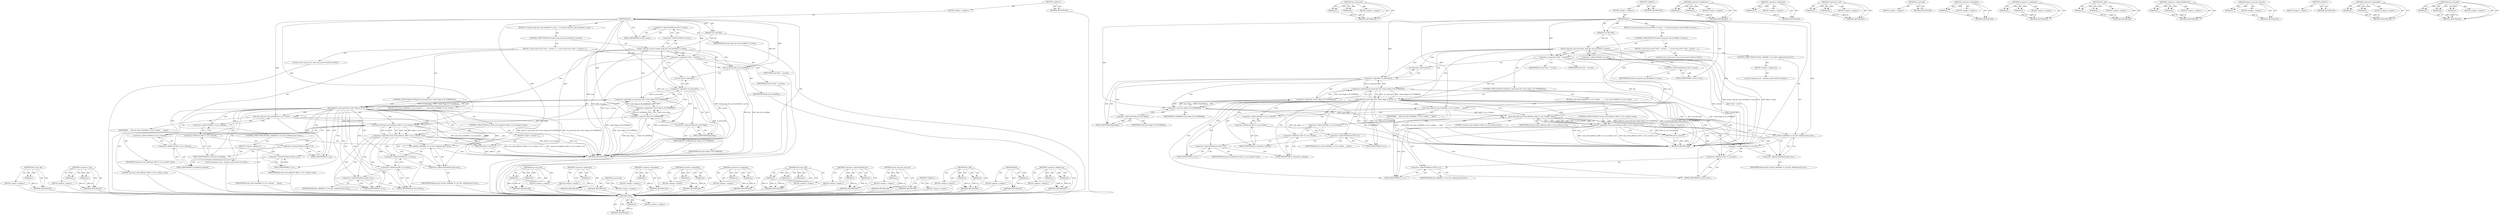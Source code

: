 digraph "task_work_add" {
vulnerable_110 [label=<(METHOD,file_sb_list_del)>];
vulnerable_111 [label=<(PARAM,p1)>];
vulnerable_112 [label=<(BLOCK,&lt;empty&gt;,&lt;empty&gt;)>];
vulnerable_113 [label=<(METHOD_RETURN,ANY)>];
vulnerable_130 [label=<(METHOD,&lt;operator&gt;.and)>];
vulnerable_131 [label=<(PARAM,p1)>];
vulnerable_132 [label=<(PARAM,p2)>];
vulnerable_133 [label=<(BLOCK,&lt;empty&gt;,&lt;empty&gt;)>];
vulnerable_134 [label=<(METHOD_RETURN,ANY)>];
vulnerable_6 [label=<(METHOD,&lt;global&gt;)<SUB>1</SUB>>];
vulnerable_7 [label=<(BLOCK,&lt;empty&gt;,&lt;empty&gt;)<SUB>1</SUB>>];
vulnerable_8 [label=<(METHOD,fput)<SUB>1</SUB>>];
vulnerable_9 [label=<(PARAM,struct file *file)<SUB>1</SUB>>];
vulnerable_10 [label=<(BLOCK,{
 	if (atomic_long_dec_and_test(&amp;file-&gt;f_count...,{
 	if (atomic_long_dec_and_test(&amp;file-&gt;f_count...)<SUB>2</SUB>>];
vulnerable_11 [label=<(CONTROL_STRUCTURE,IF,if (atomic_long_dec_and_test(&amp;file-&gt;f_count)))<SUB>3</SUB>>];
vulnerable_12 [label=<(atomic_long_dec_and_test,atomic_long_dec_and_test(&amp;file-&gt;f_count))<SUB>3</SUB>>];
vulnerable_13 [label=<(&lt;operator&gt;.addressOf,&amp;file-&gt;f_count)<SUB>3</SUB>>];
vulnerable_14 [label=<(&lt;operator&gt;.indirectFieldAccess,file-&gt;f_count)<SUB>3</SUB>>];
vulnerable_15 [label=<(IDENTIFIER,file,atomic_long_dec_and_test(&amp;file-&gt;f_count))<SUB>3</SUB>>];
vulnerable_16 [label=<(FIELD_IDENTIFIER,f_count,f_count)<SUB>3</SUB>>];
vulnerable_17 [label=<(BLOCK,{
 		struct task_struct *task = current;
 
		fi...,{
 		struct task_struct *task = current;
 
		fi...)<SUB>3</SUB>>];
vulnerable_18 [label="<(LOCAL,struct task_struct* task: task_struct*)<SUB>4</SUB>>"];
vulnerable_19 [label=<(&lt;operator&gt;.assignment,*task = current)<SUB>4</SUB>>];
vulnerable_20 [label=<(IDENTIFIER,task,*task = current)<SUB>4</SUB>>];
vulnerable_21 [label=<(IDENTIFIER,current,*task = current)<SUB>4</SUB>>];
vulnerable_22 [label=<(file_sb_list_del,file_sb_list_del(file))<SUB>6</SUB>>];
vulnerable_23 [label=<(IDENTIFIER,file,file_sb_list_del(file))<SUB>6</SUB>>];
vulnerable_24 [label=<(CONTROL_STRUCTURE,IF,if (likely(!in_interrupt() &amp;&amp; !(task-&gt;flags &amp; PF_KTHREAD))))<SUB>7</SUB>>];
vulnerable_25 [label=<(likely,likely(!in_interrupt() &amp;&amp; !(task-&gt;flags &amp; PF_KT...)<SUB>7</SUB>>];
vulnerable_26 [label=<(&lt;operator&gt;.logicalAnd,!in_interrupt() &amp;&amp; !(task-&gt;flags &amp; PF_KTHREAD))<SUB>7</SUB>>];
vulnerable_27 [label=<(&lt;operator&gt;.logicalNot,!in_interrupt())<SUB>7</SUB>>];
vulnerable_28 [label=<(in_interrupt,in_interrupt())<SUB>7</SUB>>];
vulnerable_29 [label=<(&lt;operator&gt;.logicalNot,!(task-&gt;flags &amp; PF_KTHREAD))<SUB>7</SUB>>];
vulnerable_30 [label=<(&lt;operator&gt;.and,task-&gt;flags &amp; PF_KTHREAD)<SUB>7</SUB>>];
vulnerable_31 [label=<(&lt;operator&gt;.indirectFieldAccess,task-&gt;flags)<SUB>7</SUB>>];
vulnerable_32 [label=<(IDENTIFIER,task,task-&gt;flags &amp; PF_KTHREAD)<SUB>7</SUB>>];
vulnerable_33 [label=<(FIELD_IDENTIFIER,flags,flags)<SUB>7</SUB>>];
vulnerable_34 [label=<(IDENTIFIER,PF_KTHREAD,task-&gt;flags &amp; PF_KTHREAD)<SUB>7</SUB>>];
vulnerable_35 [label=<(BLOCK,{
 			init_task_work(&amp;file-&gt;f_u.fu_rcuhead, ___...,{
 			init_task_work(&amp;file-&gt;f_u.fu_rcuhead, ___...)<SUB>7</SUB>>];
vulnerable_36 [label=<(init_task_work,init_task_work(&amp;file-&gt;f_u.fu_rcuhead, ____fput))<SUB>8</SUB>>];
vulnerable_37 [label=<(&lt;operator&gt;.addressOf,&amp;file-&gt;f_u.fu_rcuhead)<SUB>8</SUB>>];
vulnerable_38 [label=<(&lt;operator&gt;.fieldAccess,file-&gt;f_u.fu_rcuhead)<SUB>8</SUB>>];
vulnerable_39 [label=<(&lt;operator&gt;.indirectFieldAccess,file-&gt;f_u)<SUB>8</SUB>>];
vulnerable_40 [label=<(IDENTIFIER,file,init_task_work(&amp;file-&gt;f_u.fu_rcuhead, ____fput))<SUB>8</SUB>>];
vulnerable_41 [label=<(FIELD_IDENTIFIER,f_u,f_u)<SUB>8</SUB>>];
vulnerable_42 [label=<(FIELD_IDENTIFIER,fu_rcuhead,fu_rcuhead)<SUB>8</SUB>>];
vulnerable_43 [label=<(IDENTIFIER,____fput,init_task_work(&amp;file-&gt;f_u.fu_rcuhead, ____fput))<SUB>8</SUB>>];
vulnerable_44 [label=<(CONTROL_STRUCTURE,IF,if (!task_work_add(task, &amp;file-&gt;f_u.fu_rcuhead, true)))<SUB>9</SUB>>];
vulnerable_45 [label=<(&lt;operator&gt;.logicalNot,!task_work_add(task, &amp;file-&gt;f_u.fu_rcuhead, true))<SUB>9</SUB>>];
vulnerable_46 [label=<(task_work_add,task_work_add(task, &amp;file-&gt;f_u.fu_rcuhead, true))<SUB>9</SUB>>];
vulnerable_47 [label=<(IDENTIFIER,task,task_work_add(task, &amp;file-&gt;f_u.fu_rcuhead, true))<SUB>9</SUB>>];
vulnerable_48 [label=<(&lt;operator&gt;.addressOf,&amp;file-&gt;f_u.fu_rcuhead)<SUB>9</SUB>>];
vulnerable_49 [label=<(&lt;operator&gt;.fieldAccess,file-&gt;f_u.fu_rcuhead)<SUB>9</SUB>>];
vulnerable_50 [label=<(&lt;operator&gt;.indirectFieldAccess,file-&gt;f_u)<SUB>9</SUB>>];
vulnerable_51 [label=<(IDENTIFIER,file,task_work_add(task, &amp;file-&gt;f_u.fu_rcuhead, true))<SUB>9</SUB>>];
vulnerable_52 [label=<(FIELD_IDENTIFIER,f_u,f_u)<SUB>9</SUB>>];
vulnerable_53 [label=<(FIELD_IDENTIFIER,fu_rcuhead,fu_rcuhead)<SUB>9</SUB>>];
vulnerable_54 [label=<(LITERAL,true,task_work_add(task, &amp;file-&gt;f_u.fu_rcuhead, true))<SUB>9</SUB>>];
vulnerable_55 [label=<(BLOCK,&lt;empty&gt;,&lt;empty&gt;)<SUB>10</SUB>>];
vulnerable_56 [label=<(RETURN,return;,return;)<SUB>10</SUB>>];
vulnerable_57 [label=<(CONTROL_STRUCTURE,IF,if (llist_add(&amp;file-&gt;f_u.fu_llist, &amp;delayed_fput_list)))<SUB>18</SUB>>];
vulnerable_58 [label=<(llist_add,llist_add(&amp;file-&gt;f_u.fu_llist, &amp;delayed_fput_list))<SUB>18</SUB>>];
vulnerable_59 [label=<(&lt;operator&gt;.addressOf,&amp;file-&gt;f_u.fu_llist)<SUB>18</SUB>>];
vulnerable_60 [label=<(&lt;operator&gt;.fieldAccess,file-&gt;f_u.fu_llist)<SUB>18</SUB>>];
vulnerable_61 [label=<(&lt;operator&gt;.indirectFieldAccess,file-&gt;f_u)<SUB>18</SUB>>];
vulnerable_62 [label=<(IDENTIFIER,file,llist_add(&amp;file-&gt;f_u.fu_llist, &amp;delayed_fput_list))<SUB>18</SUB>>];
vulnerable_63 [label=<(FIELD_IDENTIFIER,f_u,f_u)<SUB>18</SUB>>];
vulnerable_64 [label=<(FIELD_IDENTIFIER,fu_llist,fu_llist)<SUB>18</SUB>>];
vulnerable_65 [label=<(&lt;operator&gt;.addressOf,&amp;delayed_fput_list)<SUB>18</SUB>>];
vulnerable_66 [label=<(IDENTIFIER,delayed_fput_list,llist_add(&amp;file-&gt;f_u.fu_llist, &amp;delayed_fput_list))<SUB>18</SUB>>];
vulnerable_67 [label=<(BLOCK,&lt;empty&gt;,&lt;empty&gt;)<SUB>19</SUB>>];
vulnerable_68 [label="<(LOCAL,schedule_work : schedule_work)<SUB>19</SUB>>"];
vulnerable_69 [label=<(METHOD_RETURN,void)<SUB>1</SUB>>];
vulnerable_71 [label=<(METHOD_RETURN,ANY)<SUB>1</SUB>>];
vulnerable_135 [label=<(METHOD,init_task_work)>];
vulnerable_136 [label=<(PARAM,p1)>];
vulnerable_137 [label=<(PARAM,p2)>];
vulnerable_138 [label=<(BLOCK,&lt;empty&gt;,&lt;empty&gt;)>];
vulnerable_139 [label=<(METHOD_RETURN,ANY)>];
vulnerable_96 [label=<(METHOD,&lt;operator&gt;.addressOf)>];
vulnerable_97 [label=<(PARAM,p1)>];
vulnerable_98 [label=<(BLOCK,&lt;empty&gt;,&lt;empty&gt;)>];
vulnerable_99 [label=<(METHOD_RETURN,ANY)>];
vulnerable_127 [label=<(METHOD,in_interrupt)>];
vulnerable_128 [label=<(BLOCK,&lt;empty&gt;,&lt;empty&gt;)>];
vulnerable_129 [label=<(METHOD_RETURN,ANY)>];
vulnerable_123 [label=<(METHOD,&lt;operator&gt;.logicalNot)>];
vulnerable_124 [label=<(PARAM,p1)>];
vulnerable_125 [label=<(BLOCK,&lt;empty&gt;,&lt;empty&gt;)>];
vulnerable_126 [label=<(METHOD_RETURN,ANY)>];
vulnerable_118 [label=<(METHOD,&lt;operator&gt;.logicalAnd)>];
vulnerable_119 [label=<(PARAM,p1)>];
vulnerable_120 [label=<(PARAM,p2)>];
vulnerable_121 [label=<(BLOCK,&lt;empty&gt;,&lt;empty&gt;)>];
vulnerable_122 [label=<(METHOD_RETURN,ANY)>];
vulnerable_105 [label=<(METHOD,&lt;operator&gt;.assignment)>];
vulnerable_106 [label=<(PARAM,p1)>];
vulnerable_107 [label=<(PARAM,p2)>];
vulnerable_108 [label=<(BLOCK,&lt;empty&gt;,&lt;empty&gt;)>];
vulnerable_109 [label=<(METHOD_RETURN,ANY)>];
vulnerable_145 [label=<(METHOD,task_work_add)>];
vulnerable_146 [label=<(PARAM,p1)>];
vulnerable_147 [label=<(PARAM,p2)>];
vulnerable_148 [label=<(PARAM,p3)>];
vulnerable_149 [label=<(BLOCK,&lt;empty&gt;,&lt;empty&gt;)>];
vulnerable_150 [label=<(METHOD_RETURN,ANY)>];
vulnerable_100 [label=<(METHOD,&lt;operator&gt;.indirectFieldAccess)>];
vulnerable_101 [label=<(PARAM,p1)>];
vulnerable_102 [label=<(PARAM,p2)>];
vulnerable_103 [label=<(BLOCK,&lt;empty&gt;,&lt;empty&gt;)>];
vulnerable_104 [label=<(METHOD_RETURN,ANY)>];
vulnerable_92 [label=<(METHOD,atomic_long_dec_and_test)>];
vulnerable_93 [label=<(PARAM,p1)>];
vulnerable_94 [label=<(BLOCK,&lt;empty&gt;,&lt;empty&gt;)>];
vulnerable_95 [label=<(METHOD_RETURN,ANY)>];
vulnerable_86 [label=<(METHOD,&lt;global&gt;)<SUB>1</SUB>>];
vulnerable_87 [label=<(BLOCK,&lt;empty&gt;,&lt;empty&gt;)>];
vulnerable_88 [label=<(METHOD_RETURN,ANY)>];
vulnerable_151 [label=<(METHOD,llist_add)>];
vulnerable_152 [label=<(PARAM,p1)>];
vulnerable_153 [label=<(PARAM,p2)>];
vulnerable_154 [label=<(BLOCK,&lt;empty&gt;,&lt;empty&gt;)>];
vulnerable_155 [label=<(METHOD_RETURN,ANY)>];
vulnerable_114 [label=<(METHOD,likely)>];
vulnerable_115 [label=<(PARAM,p1)>];
vulnerable_116 [label=<(BLOCK,&lt;empty&gt;,&lt;empty&gt;)>];
vulnerable_117 [label=<(METHOD_RETURN,ANY)>];
vulnerable_140 [label=<(METHOD,&lt;operator&gt;.fieldAccess)>];
vulnerable_141 [label=<(PARAM,p1)>];
vulnerable_142 [label=<(PARAM,p2)>];
vulnerable_143 [label=<(BLOCK,&lt;empty&gt;,&lt;empty&gt;)>];
vulnerable_144 [label=<(METHOD_RETURN,ANY)>];
fixed_108 [label=<(METHOD,likely)>];
fixed_109 [label=<(PARAM,p1)>];
fixed_110 [label=<(BLOCK,&lt;empty&gt;,&lt;empty&gt;)>];
fixed_111 [label=<(METHOD_RETURN,ANY)>];
fixed_129 [label=<(METHOD,init_task_work)>];
fixed_130 [label=<(PARAM,p1)>];
fixed_131 [label=<(PARAM,p2)>];
fixed_132 [label=<(BLOCK,&lt;empty&gt;,&lt;empty&gt;)>];
fixed_133 [label=<(METHOD_RETURN,ANY)>];
fixed_6 [label=<(METHOD,&lt;global&gt;)<SUB>1</SUB>>];
fixed_7 [label=<(BLOCK,&lt;empty&gt;,&lt;empty&gt;)<SUB>1</SUB>>];
fixed_8 [label=<(METHOD,fput)<SUB>1</SUB>>];
fixed_9 [label=<(PARAM,struct file *file)<SUB>1</SUB>>];
fixed_10 [label=<(BLOCK,{
 	if (atomic_long_dec_and_test(&amp;file-&gt;f_count...,{
 	if (atomic_long_dec_and_test(&amp;file-&gt;f_count...)<SUB>2</SUB>>];
fixed_11 [label=<(CONTROL_STRUCTURE,IF,if (atomic_long_dec_and_test(&amp;file-&gt;f_count)))<SUB>3</SUB>>];
fixed_12 [label=<(atomic_long_dec_and_test,atomic_long_dec_and_test(&amp;file-&gt;f_count))<SUB>3</SUB>>];
fixed_13 [label=<(&lt;operator&gt;.addressOf,&amp;file-&gt;f_count)<SUB>3</SUB>>];
fixed_14 [label=<(&lt;operator&gt;.indirectFieldAccess,file-&gt;f_count)<SUB>3</SUB>>];
fixed_15 [label=<(IDENTIFIER,file,atomic_long_dec_and_test(&amp;file-&gt;f_count))<SUB>3</SUB>>];
fixed_16 [label=<(FIELD_IDENTIFIER,f_count,f_count)<SUB>3</SUB>>];
fixed_17 [label=<(BLOCK,{
 		struct task_struct *task = current;
 
 		i...,{
 		struct task_struct *task = current;
 
 		i...)<SUB>3</SUB>>];
fixed_18 [label="<(LOCAL,struct task_struct* task: task_struct*)<SUB>4</SUB>>"];
fixed_19 [label=<(&lt;operator&gt;.assignment,*task = current)<SUB>4</SUB>>];
fixed_20 [label=<(IDENTIFIER,task,*task = current)<SUB>4</SUB>>];
fixed_21 [label=<(IDENTIFIER,current,*task = current)<SUB>4</SUB>>];
fixed_22 [label=<(CONTROL_STRUCTURE,IF,if (likely(!in_interrupt() &amp;&amp; !(task-&gt;flags &amp; PF_KTHREAD))))<SUB>6</SUB>>];
fixed_23 [label=<(likely,likely(!in_interrupt() &amp;&amp; !(task-&gt;flags &amp; PF_KT...)<SUB>6</SUB>>];
fixed_24 [label=<(&lt;operator&gt;.logicalAnd,!in_interrupt() &amp;&amp; !(task-&gt;flags &amp; PF_KTHREAD))<SUB>6</SUB>>];
fixed_25 [label=<(&lt;operator&gt;.logicalNot,!in_interrupt())<SUB>6</SUB>>];
fixed_26 [label=<(in_interrupt,in_interrupt())<SUB>6</SUB>>];
fixed_27 [label=<(&lt;operator&gt;.logicalNot,!(task-&gt;flags &amp; PF_KTHREAD))<SUB>6</SUB>>];
fixed_28 [label=<(&lt;operator&gt;.and,task-&gt;flags &amp; PF_KTHREAD)<SUB>6</SUB>>];
fixed_29 [label=<(&lt;operator&gt;.indirectFieldAccess,task-&gt;flags)<SUB>6</SUB>>];
fixed_30 [label=<(IDENTIFIER,task,task-&gt;flags &amp; PF_KTHREAD)<SUB>6</SUB>>];
fixed_31 [label=<(FIELD_IDENTIFIER,flags,flags)<SUB>6</SUB>>];
fixed_32 [label=<(IDENTIFIER,PF_KTHREAD,task-&gt;flags &amp; PF_KTHREAD)<SUB>6</SUB>>];
fixed_33 [label=<(BLOCK,{
 			init_task_work(&amp;file-&gt;f_u.fu_rcuhead, ___...,{
 			init_task_work(&amp;file-&gt;f_u.fu_rcuhead, ___...)<SUB>6</SUB>>];
fixed_34 [label=<(init_task_work,init_task_work(&amp;file-&gt;f_u.fu_rcuhead, ____fput))<SUB>7</SUB>>];
fixed_35 [label=<(&lt;operator&gt;.addressOf,&amp;file-&gt;f_u.fu_rcuhead)<SUB>7</SUB>>];
fixed_36 [label=<(&lt;operator&gt;.fieldAccess,file-&gt;f_u.fu_rcuhead)<SUB>7</SUB>>];
fixed_37 [label=<(&lt;operator&gt;.indirectFieldAccess,file-&gt;f_u)<SUB>7</SUB>>];
fixed_38 [label=<(IDENTIFIER,file,init_task_work(&amp;file-&gt;f_u.fu_rcuhead, ____fput))<SUB>7</SUB>>];
fixed_39 [label=<(FIELD_IDENTIFIER,f_u,f_u)<SUB>7</SUB>>];
fixed_40 [label=<(FIELD_IDENTIFIER,fu_rcuhead,fu_rcuhead)<SUB>7</SUB>>];
fixed_41 [label=<(IDENTIFIER,____fput,init_task_work(&amp;file-&gt;f_u.fu_rcuhead, ____fput))<SUB>7</SUB>>];
fixed_42 [label=<(CONTROL_STRUCTURE,IF,if (!task_work_add(task, &amp;file-&gt;f_u.fu_rcuhead, true)))<SUB>8</SUB>>];
fixed_43 [label=<(&lt;operator&gt;.logicalNot,!task_work_add(task, &amp;file-&gt;f_u.fu_rcuhead, true))<SUB>8</SUB>>];
fixed_44 [label=<(task_work_add,task_work_add(task, &amp;file-&gt;f_u.fu_rcuhead, true))<SUB>8</SUB>>];
fixed_45 [label=<(IDENTIFIER,task,task_work_add(task, &amp;file-&gt;f_u.fu_rcuhead, true))<SUB>8</SUB>>];
fixed_46 [label=<(&lt;operator&gt;.addressOf,&amp;file-&gt;f_u.fu_rcuhead)<SUB>8</SUB>>];
fixed_47 [label=<(&lt;operator&gt;.fieldAccess,file-&gt;f_u.fu_rcuhead)<SUB>8</SUB>>];
fixed_48 [label=<(&lt;operator&gt;.indirectFieldAccess,file-&gt;f_u)<SUB>8</SUB>>];
fixed_49 [label=<(IDENTIFIER,file,task_work_add(task, &amp;file-&gt;f_u.fu_rcuhead, true))<SUB>8</SUB>>];
fixed_50 [label=<(FIELD_IDENTIFIER,f_u,f_u)<SUB>8</SUB>>];
fixed_51 [label=<(FIELD_IDENTIFIER,fu_rcuhead,fu_rcuhead)<SUB>8</SUB>>];
fixed_52 [label=<(LITERAL,true,task_work_add(task, &amp;file-&gt;f_u.fu_rcuhead, true))<SUB>8</SUB>>];
fixed_53 [label=<(BLOCK,&lt;empty&gt;,&lt;empty&gt;)<SUB>9</SUB>>];
fixed_54 [label=<(RETURN,return;,return;)<SUB>9</SUB>>];
fixed_55 [label=<(CONTROL_STRUCTURE,IF,if (llist_add(&amp;file-&gt;f_u.fu_llist, &amp;delayed_fput_list)))<SUB>17</SUB>>];
fixed_56 [label=<(llist_add,llist_add(&amp;file-&gt;f_u.fu_llist, &amp;delayed_fput_list))<SUB>17</SUB>>];
fixed_57 [label=<(&lt;operator&gt;.addressOf,&amp;file-&gt;f_u.fu_llist)<SUB>17</SUB>>];
fixed_58 [label=<(&lt;operator&gt;.fieldAccess,file-&gt;f_u.fu_llist)<SUB>17</SUB>>];
fixed_59 [label=<(&lt;operator&gt;.indirectFieldAccess,file-&gt;f_u)<SUB>17</SUB>>];
fixed_60 [label=<(IDENTIFIER,file,llist_add(&amp;file-&gt;f_u.fu_llist, &amp;delayed_fput_list))<SUB>17</SUB>>];
fixed_61 [label=<(FIELD_IDENTIFIER,f_u,f_u)<SUB>17</SUB>>];
fixed_62 [label=<(FIELD_IDENTIFIER,fu_llist,fu_llist)<SUB>17</SUB>>];
fixed_63 [label=<(&lt;operator&gt;.addressOf,&amp;delayed_fput_list)<SUB>17</SUB>>];
fixed_64 [label=<(IDENTIFIER,delayed_fput_list,llist_add(&amp;file-&gt;f_u.fu_llist, &amp;delayed_fput_list))<SUB>17</SUB>>];
fixed_65 [label=<(BLOCK,&lt;empty&gt;,&lt;empty&gt;)<SUB>18</SUB>>];
fixed_66 [label="<(LOCAL,schedule_work : schedule_work)<SUB>18</SUB>>"];
fixed_67 [label=<(METHOD_RETURN,void)<SUB>1</SUB>>];
fixed_69 [label=<(METHOD_RETURN,ANY)<SUB>1</SUB>>];
fixed_134 [label=<(METHOD,&lt;operator&gt;.fieldAccess)>];
fixed_135 [label=<(PARAM,p1)>];
fixed_136 [label=<(PARAM,p2)>];
fixed_137 [label=<(BLOCK,&lt;empty&gt;,&lt;empty&gt;)>];
fixed_138 [label=<(METHOD_RETURN,ANY)>];
fixed_94 [label=<(METHOD,&lt;operator&gt;.addressOf)>];
fixed_95 [label=<(PARAM,p1)>];
fixed_96 [label=<(BLOCK,&lt;empty&gt;,&lt;empty&gt;)>];
fixed_97 [label=<(METHOD_RETURN,ANY)>];
fixed_124 [label=<(METHOD,&lt;operator&gt;.and)>];
fixed_125 [label=<(PARAM,p1)>];
fixed_126 [label=<(PARAM,p2)>];
fixed_127 [label=<(BLOCK,&lt;empty&gt;,&lt;empty&gt;)>];
fixed_128 [label=<(METHOD_RETURN,ANY)>];
fixed_121 [label=<(METHOD,in_interrupt)>];
fixed_122 [label=<(BLOCK,&lt;empty&gt;,&lt;empty&gt;)>];
fixed_123 [label=<(METHOD_RETURN,ANY)>];
fixed_117 [label=<(METHOD,&lt;operator&gt;.logicalNot)>];
fixed_118 [label=<(PARAM,p1)>];
fixed_119 [label=<(BLOCK,&lt;empty&gt;,&lt;empty&gt;)>];
fixed_120 [label=<(METHOD_RETURN,ANY)>];
fixed_103 [label=<(METHOD,&lt;operator&gt;.assignment)>];
fixed_104 [label=<(PARAM,p1)>];
fixed_105 [label=<(PARAM,p2)>];
fixed_106 [label=<(BLOCK,&lt;empty&gt;,&lt;empty&gt;)>];
fixed_107 [label=<(METHOD_RETURN,ANY)>];
fixed_145 [label=<(METHOD,llist_add)>];
fixed_146 [label=<(PARAM,p1)>];
fixed_147 [label=<(PARAM,p2)>];
fixed_148 [label=<(BLOCK,&lt;empty&gt;,&lt;empty&gt;)>];
fixed_149 [label=<(METHOD_RETURN,ANY)>];
fixed_98 [label=<(METHOD,&lt;operator&gt;.indirectFieldAccess)>];
fixed_99 [label=<(PARAM,p1)>];
fixed_100 [label=<(PARAM,p2)>];
fixed_101 [label=<(BLOCK,&lt;empty&gt;,&lt;empty&gt;)>];
fixed_102 [label=<(METHOD_RETURN,ANY)>];
fixed_90 [label=<(METHOD,atomic_long_dec_and_test)>];
fixed_91 [label=<(PARAM,p1)>];
fixed_92 [label=<(BLOCK,&lt;empty&gt;,&lt;empty&gt;)>];
fixed_93 [label=<(METHOD_RETURN,ANY)>];
fixed_84 [label=<(METHOD,&lt;global&gt;)<SUB>1</SUB>>];
fixed_85 [label=<(BLOCK,&lt;empty&gt;,&lt;empty&gt;)>];
fixed_86 [label=<(METHOD_RETURN,ANY)>];
fixed_112 [label=<(METHOD,&lt;operator&gt;.logicalAnd)>];
fixed_113 [label=<(PARAM,p1)>];
fixed_114 [label=<(PARAM,p2)>];
fixed_115 [label=<(BLOCK,&lt;empty&gt;,&lt;empty&gt;)>];
fixed_116 [label=<(METHOD_RETURN,ANY)>];
fixed_139 [label=<(METHOD,task_work_add)>];
fixed_140 [label=<(PARAM,p1)>];
fixed_141 [label=<(PARAM,p2)>];
fixed_142 [label=<(PARAM,p3)>];
fixed_143 [label=<(BLOCK,&lt;empty&gt;,&lt;empty&gt;)>];
fixed_144 [label=<(METHOD_RETURN,ANY)>];
vulnerable_110 -> vulnerable_111  [key=0, label="AST: "];
vulnerable_110 -> vulnerable_111  [key=1, label="DDG: "];
vulnerable_110 -> vulnerable_112  [key=0, label="AST: "];
vulnerable_110 -> vulnerable_113  [key=0, label="AST: "];
vulnerable_110 -> vulnerable_113  [key=1, label="CFG: "];
vulnerable_111 -> vulnerable_113  [key=0, label="DDG: p1"];
vulnerable_112 -> fixed_108  [key=0];
vulnerable_113 -> fixed_108  [key=0];
vulnerable_130 -> vulnerable_131  [key=0, label="AST: "];
vulnerable_130 -> vulnerable_131  [key=1, label="DDG: "];
vulnerable_130 -> vulnerable_133  [key=0, label="AST: "];
vulnerable_130 -> vulnerable_132  [key=0, label="AST: "];
vulnerable_130 -> vulnerable_132  [key=1, label="DDG: "];
vulnerable_130 -> vulnerable_134  [key=0, label="AST: "];
vulnerable_130 -> vulnerable_134  [key=1, label="CFG: "];
vulnerable_131 -> vulnerable_134  [key=0, label="DDG: p1"];
vulnerable_132 -> vulnerable_134  [key=0, label="DDG: p2"];
vulnerable_133 -> fixed_108  [key=0];
vulnerable_134 -> fixed_108  [key=0];
vulnerable_6 -> vulnerable_7  [key=0, label="AST: "];
vulnerable_6 -> vulnerable_71  [key=0, label="AST: "];
vulnerable_6 -> vulnerable_71  [key=1, label="CFG: "];
vulnerable_7 -> vulnerable_8  [key=0, label="AST: "];
vulnerable_8 -> vulnerable_9  [key=0, label="AST: "];
vulnerable_8 -> vulnerable_9  [key=1, label="DDG: "];
vulnerable_8 -> vulnerable_10  [key=0, label="AST: "];
vulnerable_8 -> vulnerable_69  [key=0, label="AST: "];
vulnerable_8 -> vulnerable_16  [key=0, label="CFG: "];
vulnerable_8 -> vulnerable_19  [key=0, label="DDG: "];
vulnerable_8 -> vulnerable_22  [key=0, label="DDG: "];
vulnerable_8 -> vulnerable_58  [key=0, label="DDG: "];
vulnerable_8 -> vulnerable_36  [key=0, label="DDG: "];
vulnerable_8 -> vulnerable_27  [key=0, label="DDG: "];
vulnerable_8 -> vulnerable_56  [key=0, label="DDG: "];
vulnerable_8 -> vulnerable_30  [key=0, label="DDG: "];
vulnerable_8 -> vulnerable_46  [key=0, label="DDG: "];
vulnerable_9 -> vulnerable_12  [key=0, label="DDG: file"];
vulnerable_9 -> vulnerable_22  [key=0, label="DDG: file"];
vulnerable_10 -> vulnerable_11  [key=0, label="AST: "];
vulnerable_11 -> vulnerable_12  [key=0, label="AST: "];
vulnerable_11 -> vulnerable_17  [key=0, label="AST: "];
vulnerable_12 -> vulnerable_13  [key=0, label="AST: "];
vulnerable_12 -> vulnerable_69  [key=0, label="CFG: "];
vulnerable_12 -> vulnerable_69  [key=1, label="DDG: &amp;file-&gt;f_count"];
vulnerable_12 -> vulnerable_69  [key=2, label="DDG: atomic_long_dec_and_test(&amp;file-&gt;f_count)"];
vulnerable_12 -> vulnerable_19  [key=0, label="CFG: "];
vulnerable_12 -> vulnerable_19  [key=1, label="CDG: "];
vulnerable_12 -> vulnerable_26  [key=0, label="CDG: "];
vulnerable_12 -> vulnerable_28  [key=0, label="CDG: "];
vulnerable_12 -> vulnerable_25  [key=0, label="CDG: "];
vulnerable_12 -> vulnerable_22  [key=0, label="CDG: "];
vulnerable_12 -> vulnerable_27  [key=0, label="CDG: "];
vulnerable_13 -> vulnerable_14  [key=0, label="AST: "];
vulnerable_13 -> vulnerable_12  [key=0, label="CFG: "];
vulnerable_14 -> vulnerable_15  [key=0, label="AST: "];
vulnerable_14 -> vulnerable_16  [key=0, label="AST: "];
vulnerable_14 -> vulnerable_13  [key=0, label="CFG: "];
vulnerable_15 -> fixed_108  [key=0];
vulnerable_16 -> vulnerable_14  [key=0, label="CFG: "];
vulnerable_17 -> vulnerable_18  [key=0, label="AST: "];
vulnerable_17 -> vulnerable_19  [key=0, label="AST: "];
vulnerable_17 -> vulnerable_22  [key=0, label="AST: "];
vulnerable_17 -> vulnerable_24  [key=0, label="AST: "];
vulnerable_17 -> vulnerable_57  [key=0, label="AST: "];
vulnerable_18 -> fixed_108  [key=0];
vulnerable_19 -> vulnerable_20  [key=0, label="AST: "];
vulnerable_19 -> vulnerable_21  [key=0, label="AST: "];
vulnerable_19 -> vulnerable_22  [key=0, label="CFG: "];
vulnerable_19 -> vulnerable_69  [key=0, label="DDG: *task = current"];
vulnerable_19 -> vulnerable_69  [key=1, label="DDG: current"];
vulnerable_19 -> vulnerable_30  [key=0, label="DDG: task"];
vulnerable_19 -> vulnerable_46  [key=0, label="DDG: task"];
vulnerable_20 -> fixed_108  [key=0];
vulnerable_21 -> fixed_108  [key=0];
vulnerable_22 -> vulnerable_23  [key=0, label="AST: "];
vulnerable_22 -> vulnerable_28  [key=0, label="CFG: "];
vulnerable_22 -> vulnerable_69  [key=0, label="DDG: file"];
vulnerable_22 -> vulnerable_69  [key=1, label="DDG: file_sb_list_del(file)"];
vulnerable_23 -> fixed_108  [key=0];
vulnerable_24 -> vulnerable_25  [key=0, label="AST: "];
vulnerable_24 -> vulnerable_35  [key=0, label="AST: "];
vulnerable_25 -> vulnerable_26  [key=0, label="AST: "];
vulnerable_25 -> vulnerable_41  [key=0, label="CFG: "];
vulnerable_25 -> vulnerable_41  [key=1, label="CDG: "];
vulnerable_25 -> vulnerable_63  [key=0, label="CFG: "];
vulnerable_25 -> vulnerable_63  [key=1, label="CDG: "];
vulnerable_25 -> vulnerable_69  [key=0, label="DDG: !in_interrupt() &amp;&amp; !(task-&gt;flags &amp; PF_KTHREAD)"];
vulnerable_25 -> vulnerable_69  [key=1, label="DDG: likely(!in_interrupt() &amp;&amp; !(task-&gt;flags &amp; PF_KTHREAD))"];
vulnerable_25 -> vulnerable_48  [key=0, label="CDG: "];
vulnerable_25 -> vulnerable_58  [key=0, label="CDG: "];
vulnerable_25 -> vulnerable_49  [key=0, label="CDG: "];
vulnerable_25 -> vulnerable_60  [key=0, label="CDG: "];
vulnerable_25 -> vulnerable_61  [key=0, label="CDG: "];
vulnerable_25 -> vulnerable_64  [key=0, label="CDG: "];
vulnerable_25 -> vulnerable_42  [key=0, label="CDG: "];
vulnerable_25 -> vulnerable_36  [key=0, label="CDG: "];
vulnerable_25 -> vulnerable_52  [key=0, label="CDG: "];
vulnerable_25 -> vulnerable_37  [key=0, label="CDG: "];
vulnerable_25 -> vulnerable_46  [key=0, label="CDG: "];
vulnerable_25 -> vulnerable_53  [key=0, label="CDG: "];
vulnerable_25 -> vulnerable_38  [key=0, label="CDG: "];
vulnerable_25 -> vulnerable_45  [key=0, label="CDG: "];
vulnerable_25 -> vulnerable_65  [key=0, label="CDG: "];
vulnerable_25 -> vulnerable_50  [key=0, label="CDG: "];
vulnerable_25 -> vulnerable_59  [key=0, label="CDG: "];
vulnerable_25 -> vulnerable_39  [key=0, label="CDG: "];
vulnerable_26 -> vulnerable_27  [key=0, label="AST: "];
vulnerable_26 -> vulnerable_29  [key=0, label="AST: "];
vulnerable_26 -> vulnerable_25  [key=0, label="CFG: "];
vulnerable_26 -> vulnerable_25  [key=1, label="DDG: !in_interrupt()"];
vulnerable_26 -> vulnerable_25  [key=2, label="DDG: !(task-&gt;flags &amp; PF_KTHREAD)"];
vulnerable_26 -> vulnerable_69  [key=0, label="DDG: !in_interrupt()"];
vulnerable_26 -> vulnerable_69  [key=1, label="DDG: !(task-&gt;flags &amp; PF_KTHREAD)"];
vulnerable_27 -> vulnerable_28  [key=0, label="AST: "];
vulnerable_27 -> vulnerable_26  [key=0, label="CFG: "];
vulnerable_27 -> vulnerable_26  [key=1, label="DDG: in_interrupt()"];
vulnerable_27 -> vulnerable_33  [key=0, label="CFG: "];
vulnerable_27 -> vulnerable_33  [key=1, label="CDG: "];
vulnerable_27 -> vulnerable_69  [key=0, label="DDG: in_interrupt()"];
vulnerable_27 -> vulnerable_30  [key=0, label="CDG: "];
vulnerable_27 -> vulnerable_29  [key=0, label="CDG: "];
vulnerable_27 -> vulnerable_31  [key=0, label="CDG: "];
vulnerable_28 -> vulnerable_27  [key=0, label="CFG: "];
vulnerable_29 -> vulnerable_30  [key=0, label="AST: "];
vulnerable_29 -> vulnerable_26  [key=0, label="CFG: "];
vulnerable_29 -> vulnerable_26  [key=1, label="DDG: task-&gt;flags &amp; PF_KTHREAD"];
vulnerable_29 -> vulnerable_69  [key=0, label="DDG: task-&gt;flags &amp; PF_KTHREAD"];
vulnerable_30 -> vulnerable_31  [key=0, label="AST: "];
vulnerable_30 -> vulnerable_34  [key=0, label="AST: "];
vulnerable_30 -> vulnerable_29  [key=0, label="CFG: "];
vulnerable_30 -> vulnerable_29  [key=1, label="DDG: task-&gt;flags"];
vulnerable_30 -> vulnerable_29  [key=2, label="DDG: PF_KTHREAD"];
vulnerable_30 -> vulnerable_69  [key=0, label="DDG: task-&gt;flags"];
vulnerable_30 -> vulnerable_69  [key=1, label="DDG: PF_KTHREAD"];
vulnerable_30 -> vulnerable_46  [key=0, label="DDG: task-&gt;flags"];
vulnerable_31 -> vulnerable_32  [key=0, label="AST: "];
vulnerable_31 -> vulnerable_33  [key=0, label="AST: "];
vulnerable_31 -> vulnerable_30  [key=0, label="CFG: "];
vulnerable_32 -> fixed_108  [key=0];
vulnerable_33 -> vulnerable_31  [key=0, label="CFG: "];
vulnerable_34 -> fixed_108  [key=0];
vulnerable_35 -> vulnerable_36  [key=0, label="AST: "];
vulnerable_35 -> vulnerable_44  [key=0, label="AST: "];
vulnerable_36 -> vulnerable_37  [key=0, label="AST: "];
vulnerable_36 -> vulnerable_43  [key=0, label="AST: "];
vulnerable_36 -> vulnerable_52  [key=0, label="CFG: "];
vulnerable_36 -> vulnerable_69  [key=0, label="DDG: init_task_work(&amp;file-&gt;f_u.fu_rcuhead, ____fput)"];
vulnerable_36 -> vulnerable_69  [key=1, label="DDG: ____fput"];
vulnerable_36 -> vulnerable_46  [key=0, label="DDG: &amp;file-&gt;f_u.fu_rcuhead"];
vulnerable_37 -> vulnerable_38  [key=0, label="AST: "];
vulnerable_37 -> vulnerable_36  [key=0, label="CFG: "];
vulnerable_38 -> vulnerable_39  [key=0, label="AST: "];
vulnerable_38 -> vulnerable_42  [key=0, label="AST: "];
vulnerable_38 -> vulnerable_37  [key=0, label="CFG: "];
vulnerable_39 -> vulnerable_40  [key=0, label="AST: "];
vulnerable_39 -> vulnerable_41  [key=0, label="AST: "];
vulnerable_39 -> vulnerable_42  [key=0, label="CFG: "];
vulnerable_40 -> fixed_108  [key=0];
vulnerable_41 -> vulnerable_39  [key=0, label="CFG: "];
vulnerable_42 -> vulnerable_38  [key=0, label="CFG: "];
vulnerable_43 -> fixed_108  [key=0];
vulnerable_44 -> vulnerable_45  [key=0, label="AST: "];
vulnerable_44 -> vulnerable_55  [key=0, label="AST: "];
vulnerable_45 -> vulnerable_46  [key=0, label="AST: "];
vulnerable_45 -> vulnerable_56  [key=0, label="CFG: "];
vulnerable_45 -> vulnerable_56  [key=1, label="CDG: "];
vulnerable_45 -> vulnerable_63  [key=0, label="CFG: "];
vulnerable_45 -> vulnerable_63  [key=1, label="CDG: "];
vulnerable_45 -> vulnerable_69  [key=0, label="DDG: task_work_add(task, &amp;file-&gt;f_u.fu_rcuhead, true)"];
vulnerable_45 -> vulnerable_69  [key=1, label="DDG: !task_work_add(task, &amp;file-&gt;f_u.fu_rcuhead, true)"];
vulnerable_45 -> vulnerable_58  [key=0, label="CDG: "];
vulnerable_45 -> vulnerable_60  [key=0, label="CDG: "];
vulnerable_45 -> vulnerable_61  [key=0, label="CDG: "];
vulnerable_45 -> vulnerable_64  [key=0, label="CDG: "];
vulnerable_45 -> vulnerable_65  [key=0, label="CDG: "];
vulnerable_45 -> vulnerable_59  [key=0, label="CDG: "];
vulnerable_46 -> vulnerable_47  [key=0, label="AST: "];
vulnerable_46 -> vulnerable_48  [key=0, label="AST: "];
vulnerable_46 -> vulnerable_54  [key=0, label="AST: "];
vulnerable_46 -> vulnerable_45  [key=0, label="CFG: "];
vulnerable_46 -> vulnerable_45  [key=1, label="DDG: task"];
vulnerable_46 -> vulnerable_45  [key=2, label="DDG: &amp;file-&gt;f_u.fu_rcuhead"];
vulnerable_46 -> vulnerable_45  [key=3, label="DDG: true"];
vulnerable_46 -> vulnerable_69  [key=0, label="DDG: task"];
vulnerable_46 -> vulnerable_69  [key=1, label="DDG: &amp;file-&gt;f_u.fu_rcuhead"];
vulnerable_47 -> fixed_108  [key=0];
vulnerable_48 -> vulnerable_49  [key=0, label="AST: "];
vulnerable_48 -> vulnerable_46  [key=0, label="CFG: "];
vulnerable_49 -> vulnerable_50  [key=0, label="AST: "];
vulnerable_49 -> vulnerable_53  [key=0, label="AST: "];
vulnerable_49 -> vulnerable_48  [key=0, label="CFG: "];
vulnerable_50 -> vulnerable_51  [key=0, label="AST: "];
vulnerable_50 -> vulnerable_52  [key=0, label="AST: "];
vulnerable_50 -> vulnerable_53  [key=0, label="CFG: "];
vulnerable_51 -> fixed_108  [key=0];
vulnerable_52 -> vulnerable_50  [key=0, label="CFG: "];
vulnerable_53 -> vulnerable_49  [key=0, label="CFG: "];
vulnerable_54 -> fixed_108  [key=0];
vulnerable_55 -> vulnerable_56  [key=0, label="AST: "];
vulnerable_56 -> vulnerable_69  [key=0, label="CFG: "];
vulnerable_56 -> vulnerable_69  [key=1, label="DDG: &lt;RET&gt;"];
vulnerable_57 -> vulnerable_58  [key=0, label="AST: "];
vulnerable_57 -> vulnerable_67  [key=0, label="AST: "];
vulnerable_58 -> vulnerable_59  [key=0, label="AST: "];
vulnerable_58 -> vulnerable_65  [key=0, label="AST: "];
vulnerable_58 -> vulnerable_69  [key=0, label="CFG: "];
vulnerable_59 -> vulnerable_60  [key=0, label="AST: "];
vulnerable_59 -> vulnerable_65  [key=0, label="CFG: "];
vulnerable_60 -> vulnerable_61  [key=0, label="AST: "];
vulnerable_60 -> vulnerable_64  [key=0, label="AST: "];
vulnerable_60 -> vulnerable_59  [key=0, label="CFG: "];
vulnerable_61 -> vulnerable_62  [key=0, label="AST: "];
vulnerable_61 -> vulnerable_63  [key=0, label="AST: "];
vulnerable_61 -> vulnerable_64  [key=0, label="CFG: "];
vulnerable_62 -> fixed_108  [key=0];
vulnerable_63 -> vulnerable_61  [key=0, label="CFG: "];
vulnerable_64 -> vulnerable_60  [key=0, label="CFG: "];
vulnerable_65 -> vulnerable_66  [key=0, label="AST: "];
vulnerable_65 -> vulnerable_58  [key=0, label="CFG: "];
vulnerable_66 -> fixed_108  [key=0];
vulnerable_67 -> vulnerable_68  [key=0, label="AST: "];
vulnerable_68 -> fixed_108  [key=0];
vulnerable_69 -> fixed_108  [key=0];
vulnerable_71 -> fixed_108  [key=0];
vulnerable_135 -> vulnerable_136  [key=0, label="AST: "];
vulnerable_135 -> vulnerable_136  [key=1, label="DDG: "];
vulnerable_135 -> vulnerable_138  [key=0, label="AST: "];
vulnerable_135 -> vulnerable_137  [key=0, label="AST: "];
vulnerable_135 -> vulnerable_137  [key=1, label="DDG: "];
vulnerable_135 -> vulnerable_139  [key=0, label="AST: "];
vulnerable_135 -> vulnerable_139  [key=1, label="CFG: "];
vulnerable_136 -> vulnerable_139  [key=0, label="DDG: p1"];
vulnerable_137 -> vulnerable_139  [key=0, label="DDG: p2"];
vulnerable_138 -> fixed_108  [key=0];
vulnerable_139 -> fixed_108  [key=0];
vulnerable_96 -> vulnerable_97  [key=0, label="AST: "];
vulnerable_96 -> vulnerable_97  [key=1, label="DDG: "];
vulnerable_96 -> vulnerable_98  [key=0, label="AST: "];
vulnerable_96 -> vulnerable_99  [key=0, label="AST: "];
vulnerable_96 -> vulnerable_99  [key=1, label="CFG: "];
vulnerable_97 -> vulnerable_99  [key=0, label="DDG: p1"];
vulnerable_98 -> fixed_108  [key=0];
vulnerable_99 -> fixed_108  [key=0];
vulnerable_127 -> vulnerable_128  [key=0, label="AST: "];
vulnerable_127 -> vulnerable_129  [key=0, label="AST: "];
vulnerable_127 -> vulnerable_129  [key=1, label="CFG: "];
vulnerable_128 -> fixed_108  [key=0];
vulnerable_129 -> fixed_108  [key=0];
vulnerable_123 -> vulnerable_124  [key=0, label="AST: "];
vulnerable_123 -> vulnerable_124  [key=1, label="DDG: "];
vulnerable_123 -> vulnerable_125  [key=0, label="AST: "];
vulnerable_123 -> vulnerable_126  [key=0, label="AST: "];
vulnerable_123 -> vulnerable_126  [key=1, label="CFG: "];
vulnerable_124 -> vulnerable_126  [key=0, label="DDG: p1"];
vulnerable_125 -> fixed_108  [key=0];
vulnerable_126 -> fixed_108  [key=0];
vulnerable_118 -> vulnerable_119  [key=0, label="AST: "];
vulnerable_118 -> vulnerable_119  [key=1, label="DDG: "];
vulnerable_118 -> vulnerable_121  [key=0, label="AST: "];
vulnerable_118 -> vulnerable_120  [key=0, label="AST: "];
vulnerable_118 -> vulnerable_120  [key=1, label="DDG: "];
vulnerable_118 -> vulnerable_122  [key=0, label="AST: "];
vulnerable_118 -> vulnerable_122  [key=1, label="CFG: "];
vulnerable_119 -> vulnerable_122  [key=0, label="DDG: p1"];
vulnerable_120 -> vulnerable_122  [key=0, label="DDG: p2"];
vulnerable_121 -> fixed_108  [key=0];
vulnerable_122 -> fixed_108  [key=0];
vulnerable_105 -> vulnerable_106  [key=0, label="AST: "];
vulnerable_105 -> vulnerable_106  [key=1, label="DDG: "];
vulnerable_105 -> vulnerable_108  [key=0, label="AST: "];
vulnerable_105 -> vulnerable_107  [key=0, label="AST: "];
vulnerable_105 -> vulnerable_107  [key=1, label="DDG: "];
vulnerable_105 -> vulnerable_109  [key=0, label="AST: "];
vulnerable_105 -> vulnerable_109  [key=1, label="CFG: "];
vulnerable_106 -> vulnerable_109  [key=0, label="DDG: p1"];
vulnerable_107 -> vulnerable_109  [key=0, label="DDG: p2"];
vulnerable_108 -> fixed_108  [key=0];
vulnerable_109 -> fixed_108  [key=0];
vulnerable_145 -> vulnerable_146  [key=0, label="AST: "];
vulnerable_145 -> vulnerable_146  [key=1, label="DDG: "];
vulnerable_145 -> vulnerable_149  [key=0, label="AST: "];
vulnerable_145 -> vulnerable_147  [key=0, label="AST: "];
vulnerable_145 -> vulnerable_147  [key=1, label="DDG: "];
vulnerable_145 -> vulnerable_150  [key=0, label="AST: "];
vulnerable_145 -> vulnerable_150  [key=1, label="CFG: "];
vulnerable_145 -> vulnerable_148  [key=0, label="AST: "];
vulnerable_145 -> vulnerable_148  [key=1, label="DDG: "];
vulnerable_146 -> vulnerable_150  [key=0, label="DDG: p1"];
vulnerable_147 -> vulnerable_150  [key=0, label="DDG: p2"];
vulnerable_148 -> vulnerable_150  [key=0, label="DDG: p3"];
vulnerable_149 -> fixed_108  [key=0];
vulnerable_150 -> fixed_108  [key=0];
vulnerable_100 -> vulnerable_101  [key=0, label="AST: "];
vulnerable_100 -> vulnerable_101  [key=1, label="DDG: "];
vulnerable_100 -> vulnerable_103  [key=0, label="AST: "];
vulnerable_100 -> vulnerable_102  [key=0, label="AST: "];
vulnerable_100 -> vulnerable_102  [key=1, label="DDG: "];
vulnerable_100 -> vulnerable_104  [key=0, label="AST: "];
vulnerable_100 -> vulnerable_104  [key=1, label="CFG: "];
vulnerable_101 -> vulnerable_104  [key=0, label="DDG: p1"];
vulnerable_102 -> vulnerable_104  [key=0, label="DDG: p2"];
vulnerable_103 -> fixed_108  [key=0];
vulnerable_104 -> fixed_108  [key=0];
vulnerable_92 -> vulnerable_93  [key=0, label="AST: "];
vulnerable_92 -> vulnerable_93  [key=1, label="DDG: "];
vulnerable_92 -> vulnerable_94  [key=0, label="AST: "];
vulnerable_92 -> vulnerable_95  [key=0, label="AST: "];
vulnerable_92 -> vulnerable_95  [key=1, label="CFG: "];
vulnerable_93 -> vulnerable_95  [key=0, label="DDG: p1"];
vulnerable_94 -> fixed_108  [key=0];
vulnerable_95 -> fixed_108  [key=0];
vulnerable_86 -> vulnerable_87  [key=0, label="AST: "];
vulnerable_86 -> vulnerable_88  [key=0, label="AST: "];
vulnerable_86 -> vulnerable_88  [key=1, label="CFG: "];
vulnerable_87 -> fixed_108  [key=0];
vulnerable_88 -> fixed_108  [key=0];
vulnerable_151 -> vulnerable_152  [key=0, label="AST: "];
vulnerable_151 -> vulnerable_152  [key=1, label="DDG: "];
vulnerable_151 -> vulnerable_154  [key=0, label="AST: "];
vulnerable_151 -> vulnerable_153  [key=0, label="AST: "];
vulnerable_151 -> vulnerable_153  [key=1, label="DDG: "];
vulnerable_151 -> vulnerable_155  [key=0, label="AST: "];
vulnerable_151 -> vulnerable_155  [key=1, label="CFG: "];
vulnerable_152 -> vulnerable_155  [key=0, label="DDG: p1"];
vulnerable_153 -> vulnerable_155  [key=0, label="DDG: p2"];
vulnerable_154 -> fixed_108  [key=0];
vulnerable_155 -> fixed_108  [key=0];
vulnerable_114 -> vulnerable_115  [key=0, label="AST: "];
vulnerable_114 -> vulnerable_115  [key=1, label="DDG: "];
vulnerable_114 -> vulnerable_116  [key=0, label="AST: "];
vulnerable_114 -> vulnerable_117  [key=0, label="AST: "];
vulnerable_114 -> vulnerable_117  [key=1, label="CFG: "];
vulnerable_115 -> vulnerable_117  [key=0, label="DDG: p1"];
vulnerable_116 -> fixed_108  [key=0];
vulnerable_117 -> fixed_108  [key=0];
vulnerable_140 -> vulnerable_141  [key=0, label="AST: "];
vulnerable_140 -> vulnerable_141  [key=1, label="DDG: "];
vulnerable_140 -> vulnerable_143  [key=0, label="AST: "];
vulnerable_140 -> vulnerable_142  [key=0, label="AST: "];
vulnerable_140 -> vulnerable_142  [key=1, label="DDG: "];
vulnerable_140 -> vulnerable_144  [key=0, label="AST: "];
vulnerable_140 -> vulnerable_144  [key=1, label="CFG: "];
vulnerable_141 -> vulnerable_144  [key=0, label="DDG: p1"];
vulnerable_142 -> vulnerable_144  [key=0, label="DDG: p2"];
vulnerable_143 -> fixed_108  [key=0];
vulnerable_144 -> fixed_108  [key=0];
fixed_108 -> fixed_109  [key=0, label="AST: "];
fixed_108 -> fixed_109  [key=1, label="DDG: "];
fixed_108 -> fixed_110  [key=0, label="AST: "];
fixed_108 -> fixed_111  [key=0, label="AST: "];
fixed_108 -> fixed_111  [key=1, label="CFG: "];
fixed_109 -> fixed_111  [key=0, label="DDG: p1"];
fixed_129 -> fixed_130  [key=0, label="AST: "];
fixed_129 -> fixed_130  [key=1, label="DDG: "];
fixed_129 -> fixed_132  [key=0, label="AST: "];
fixed_129 -> fixed_131  [key=0, label="AST: "];
fixed_129 -> fixed_131  [key=1, label="DDG: "];
fixed_129 -> fixed_133  [key=0, label="AST: "];
fixed_129 -> fixed_133  [key=1, label="CFG: "];
fixed_130 -> fixed_133  [key=0, label="DDG: p1"];
fixed_131 -> fixed_133  [key=0, label="DDG: p2"];
fixed_6 -> fixed_7  [key=0, label="AST: "];
fixed_6 -> fixed_69  [key=0, label="AST: "];
fixed_6 -> fixed_69  [key=1, label="CFG: "];
fixed_7 -> fixed_8  [key=0, label="AST: "];
fixed_8 -> fixed_9  [key=0, label="AST: "];
fixed_8 -> fixed_9  [key=1, label="DDG: "];
fixed_8 -> fixed_10  [key=0, label="AST: "];
fixed_8 -> fixed_67  [key=0, label="AST: "];
fixed_8 -> fixed_16  [key=0, label="CFG: "];
fixed_8 -> fixed_19  [key=0, label="DDG: "];
fixed_8 -> fixed_56  [key=0, label="DDG: "];
fixed_8 -> fixed_34  [key=0, label="DDG: "];
fixed_8 -> fixed_25  [key=0, label="DDG: "];
fixed_8 -> fixed_54  [key=0, label="DDG: "];
fixed_8 -> fixed_28  [key=0, label="DDG: "];
fixed_8 -> fixed_44  [key=0, label="DDG: "];
fixed_9 -> fixed_67  [key=0, label="DDG: file"];
fixed_9 -> fixed_12  [key=0, label="DDG: file"];
fixed_10 -> fixed_11  [key=0, label="AST: "];
fixed_11 -> fixed_12  [key=0, label="AST: "];
fixed_11 -> fixed_17  [key=0, label="AST: "];
fixed_12 -> fixed_13  [key=0, label="AST: "];
fixed_12 -> fixed_67  [key=0, label="CFG: "];
fixed_12 -> fixed_67  [key=1, label="DDG: &amp;file-&gt;f_count"];
fixed_12 -> fixed_67  [key=2, label="DDG: atomic_long_dec_and_test(&amp;file-&gt;f_count)"];
fixed_12 -> fixed_19  [key=0, label="CFG: "];
fixed_12 -> fixed_19  [key=1, label="CDG: "];
fixed_12 -> fixed_24  [key=0, label="CDG: "];
fixed_12 -> fixed_26  [key=0, label="CDG: "];
fixed_12 -> fixed_23  [key=0, label="CDG: "];
fixed_12 -> fixed_25  [key=0, label="CDG: "];
fixed_13 -> fixed_14  [key=0, label="AST: "];
fixed_13 -> fixed_12  [key=0, label="CFG: "];
fixed_14 -> fixed_15  [key=0, label="AST: "];
fixed_14 -> fixed_16  [key=0, label="AST: "];
fixed_14 -> fixed_13  [key=0, label="CFG: "];
fixed_16 -> fixed_14  [key=0, label="CFG: "];
fixed_17 -> fixed_18  [key=0, label="AST: "];
fixed_17 -> fixed_19  [key=0, label="AST: "];
fixed_17 -> fixed_22  [key=0, label="AST: "];
fixed_17 -> fixed_55  [key=0, label="AST: "];
fixed_19 -> fixed_20  [key=0, label="AST: "];
fixed_19 -> fixed_21  [key=0, label="AST: "];
fixed_19 -> fixed_26  [key=0, label="CFG: "];
fixed_19 -> fixed_67  [key=0, label="DDG: *task = current"];
fixed_19 -> fixed_67  [key=1, label="DDG: current"];
fixed_19 -> fixed_28  [key=0, label="DDG: task"];
fixed_19 -> fixed_44  [key=0, label="DDG: task"];
fixed_22 -> fixed_23  [key=0, label="AST: "];
fixed_22 -> fixed_33  [key=0, label="AST: "];
fixed_23 -> fixed_24  [key=0, label="AST: "];
fixed_23 -> fixed_39  [key=0, label="CFG: "];
fixed_23 -> fixed_39  [key=1, label="CDG: "];
fixed_23 -> fixed_61  [key=0, label="CFG: "];
fixed_23 -> fixed_61  [key=1, label="CDG: "];
fixed_23 -> fixed_67  [key=0, label="DDG: !in_interrupt() &amp;&amp; !(task-&gt;flags &amp; PF_KTHREAD)"];
fixed_23 -> fixed_67  [key=1, label="DDG: likely(!in_interrupt() &amp;&amp; !(task-&gt;flags &amp; PF_KTHREAD))"];
fixed_23 -> fixed_47  [key=0, label="CDG: "];
fixed_23 -> fixed_34  [key=0, label="CDG: "];
fixed_23 -> fixed_48  [key=0, label="CDG: "];
fixed_23 -> fixed_58  [key=0, label="CDG: "];
fixed_23 -> fixed_51  [key=0, label="CDG: "];
fixed_23 -> fixed_57  [key=0, label="CDG: "];
fixed_23 -> fixed_36  [key=0, label="CDG: "];
fixed_23 -> fixed_37  [key=0, label="CDG: "];
fixed_23 -> fixed_46  [key=0, label="CDG: "];
fixed_23 -> fixed_56  [key=0, label="CDG: "];
fixed_23 -> fixed_63  [key=0, label="CDG: "];
fixed_23 -> fixed_40  [key=0, label="CDG: "];
fixed_23 -> fixed_50  [key=0, label="CDG: "];
fixed_23 -> fixed_59  [key=0, label="CDG: "];
fixed_23 -> fixed_44  [key=0, label="CDG: "];
fixed_23 -> fixed_35  [key=0, label="CDG: "];
fixed_23 -> fixed_62  [key=0, label="CDG: "];
fixed_23 -> fixed_43  [key=0, label="CDG: "];
fixed_24 -> fixed_25  [key=0, label="AST: "];
fixed_24 -> fixed_27  [key=0, label="AST: "];
fixed_24 -> fixed_23  [key=0, label="CFG: "];
fixed_24 -> fixed_23  [key=1, label="DDG: !in_interrupt()"];
fixed_24 -> fixed_23  [key=2, label="DDG: !(task-&gt;flags &amp; PF_KTHREAD)"];
fixed_24 -> fixed_67  [key=0, label="DDG: !in_interrupt()"];
fixed_24 -> fixed_67  [key=1, label="DDG: !(task-&gt;flags &amp; PF_KTHREAD)"];
fixed_25 -> fixed_26  [key=0, label="AST: "];
fixed_25 -> fixed_24  [key=0, label="CFG: "];
fixed_25 -> fixed_24  [key=1, label="DDG: in_interrupt()"];
fixed_25 -> fixed_31  [key=0, label="CFG: "];
fixed_25 -> fixed_31  [key=1, label="CDG: "];
fixed_25 -> fixed_67  [key=0, label="DDG: in_interrupt()"];
fixed_25 -> fixed_28  [key=0, label="CDG: "];
fixed_25 -> fixed_27  [key=0, label="CDG: "];
fixed_25 -> fixed_29  [key=0, label="CDG: "];
fixed_26 -> fixed_25  [key=0, label="CFG: "];
fixed_27 -> fixed_28  [key=0, label="AST: "];
fixed_27 -> fixed_24  [key=0, label="CFG: "];
fixed_27 -> fixed_24  [key=1, label="DDG: task-&gt;flags &amp; PF_KTHREAD"];
fixed_27 -> fixed_67  [key=0, label="DDG: task-&gt;flags &amp; PF_KTHREAD"];
fixed_28 -> fixed_29  [key=0, label="AST: "];
fixed_28 -> fixed_32  [key=0, label="AST: "];
fixed_28 -> fixed_27  [key=0, label="CFG: "];
fixed_28 -> fixed_27  [key=1, label="DDG: task-&gt;flags"];
fixed_28 -> fixed_27  [key=2, label="DDG: PF_KTHREAD"];
fixed_28 -> fixed_67  [key=0, label="DDG: task-&gt;flags"];
fixed_28 -> fixed_67  [key=1, label="DDG: PF_KTHREAD"];
fixed_28 -> fixed_44  [key=0, label="DDG: task-&gt;flags"];
fixed_29 -> fixed_30  [key=0, label="AST: "];
fixed_29 -> fixed_31  [key=0, label="AST: "];
fixed_29 -> fixed_28  [key=0, label="CFG: "];
fixed_31 -> fixed_29  [key=0, label="CFG: "];
fixed_33 -> fixed_34  [key=0, label="AST: "];
fixed_33 -> fixed_42  [key=0, label="AST: "];
fixed_34 -> fixed_35  [key=0, label="AST: "];
fixed_34 -> fixed_41  [key=0, label="AST: "];
fixed_34 -> fixed_50  [key=0, label="CFG: "];
fixed_34 -> fixed_67  [key=0, label="DDG: init_task_work(&amp;file-&gt;f_u.fu_rcuhead, ____fput)"];
fixed_34 -> fixed_67  [key=1, label="DDG: ____fput"];
fixed_34 -> fixed_44  [key=0, label="DDG: &amp;file-&gt;f_u.fu_rcuhead"];
fixed_35 -> fixed_36  [key=0, label="AST: "];
fixed_35 -> fixed_34  [key=0, label="CFG: "];
fixed_36 -> fixed_37  [key=0, label="AST: "];
fixed_36 -> fixed_40  [key=0, label="AST: "];
fixed_36 -> fixed_35  [key=0, label="CFG: "];
fixed_37 -> fixed_38  [key=0, label="AST: "];
fixed_37 -> fixed_39  [key=0, label="AST: "];
fixed_37 -> fixed_40  [key=0, label="CFG: "];
fixed_39 -> fixed_37  [key=0, label="CFG: "];
fixed_40 -> fixed_36  [key=0, label="CFG: "];
fixed_42 -> fixed_43  [key=0, label="AST: "];
fixed_42 -> fixed_53  [key=0, label="AST: "];
fixed_43 -> fixed_44  [key=0, label="AST: "];
fixed_43 -> fixed_54  [key=0, label="CFG: "];
fixed_43 -> fixed_54  [key=1, label="CDG: "];
fixed_43 -> fixed_61  [key=0, label="CFG: "];
fixed_43 -> fixed_61  [key=1, label="CDG: "];
fixed_43 -> fixed_67  [key=0, label="DDG: task_work_add(task, &amp;file-&gt;f_u.fu_rcuhead, true)"];
fixed_43 -> fixed_67  [key=1, label="DDG: !task_work_add(task, &amp;file-&gt;f_u.fu_rcuhead, true)"];
fixed_43 -> fixed_58  [key=0, label="CDG: "];
fixed_43 -> fixed_57  [key=0, label="CDG: "];
fixed_43 -> fixed_56  [key=0, label="CDG: "];
fixed_43 -> fixed_63  [key=0, label="CDG: "];
fixed_43 -> fixed_59  [key=0, label="CDG: "];
fixed_43 -> fixed_62  [key=0, label="CDG: "];
fixed_44 -> fixed_45  [key=0, label="AST: "];
fixed_44 -> fixed_46  [key=0, label="AST: "];
fixed_44 -> fixed_52  [key=0, label="AST: "];
fixed_44 -> fixed_43  [key=0, label="CFG: "];
fixed_44 -> fixed_43  [key=1, label="DDG: task"];
fixed_44 -> fixed_43  [key=2, label="DDG: &amp;file-&gt;f_u.fu_rcuhead"];
fixed_44 -> fixed_43  [key=3, label="DDG: true"];
fixed_44 -> fixed_67  [key=0, label="DDG: task"];
fixed_44 -> fixed_67  [key=1, label="DDG: &amp;file-&gt;f_u.fu_rcuhead"];
fixed_46 -> fixed_47  [key=0, label="AST: "];
fixed_46 -> fixed_44  [key=0, label="CFG: "];
fixed_47 -> fixed_48  [key=0, label="AST: "];
fixed_47 -> fixed_51  [key=0, label="AST: "];
fixed_47 -> fixed_46  [key=0, label="CFG: "];
fixed_48 -> fixed_49  [key=0, label="AST: "];
fixed_48 -> fixed_50  [key=0, label="AST: "];
fixed_48 -> fixed_51  [key=0, label="CFG: "];
fixed_50 -> fixed_48  [key=0, label="CFG: "];
fixed_51 -> fixed_47  [key=0, label="CFG: "];
fixed_53 -> fixed_54  [key=0, label="AST: "];
fixed_54 -> fixed_67  [key=0, label="CFG: "];
fixed_54 -> fixed_67  [key=1, label="DDG: &lt;RET&gt;"];
fixed_55 -> fixed_56  [key=0, label="AST: "];
fixed_55 -> fixed_65  [key=0, label="AST: "];
fixed_56 -> fixed_57  [key=0, label="AST: "];
fixed_56 -> fixed_63  [key=0, label="AST: "];
fixed_56 -> fixed_67  [key=0, label="CFG: "];
fixed_57 -> fixed_58  [key=0, label="AST: "];
fixed_57 -> fixed_63  [key=0, label="CFG: "];
fixed_58 -> fixed_59  [key=0, label="AST: "];
fixed_58 -> fixed_62  [key=0, label="AST: "];
fixed_58 -> fixed_57  [key=0, label="CFG: "];
fixed_59 -> fixed_60  [key=0, label="AST: "];
fixed_59 -> fixed_61  [key=0, label="AST: "];
fixed_59 -> fixed_62  [key=0, label="CFG: "];
fixed_61 -> fixed_59  [key=0, label="CFG: "];
fixed_62 -> fixed_58  [key=0, label="CFG: "];
fixed_63 -> fixed_64  [key=0, label="AST: "];
fixed_63 -> fixed_56  [key=0, label="CFG: "];
fixed_65 -> fixed_66  [key=0, label="AST: "];
fixed_134 -> fixed_135  [key=0, label="AST: "];
fixed_134 -> fixed_135  [key=1, label="DDG: "];
fixed_134 -> fixed_137  [key=0, label="AST: "];
fixed_134 -> fixed_136  [key=0, label="AST: "];
fixed_134 -> fixed_136  [key=1, label="DDG: "];
fixed_134 -> fixed_138  [key=0, label="AST: "];
fixed_134 -> fixed_138  [key=1, label="CFG: "];
fixed_135 -> fixed_138  [key=0, label="DDG: p1"];
fixed_136 -> fixed_138  [key=0, label="DDG: p2"];
fixed_94 -> fixed_95  [key=0, label="AST: "];
fixed_94 -> fixed_95  [key=1, label="DDG: "];
fixed_94 -> fixed_96  [key=0, label="AST: "];
fixed_94 -> fixed_97  [key=0, label="AST: "];
fixed_94 -> fixed_97  [key=1, label="CFG: "];
fixed_95 -> fixed_97  [key=0, label="DDG: p1"];
fixed_124 -> fixed_125  [key=0, label="AST: "];
fixed_124 -> fixed_125  [key=1, label="DDG: "];
fixed_124 -> fixed_127  [key=0, label="AST: "];
fixed_124 -> fixed_126  [key=0, label="AST: "];
fixed_124 -> fixed_126  [key=1, label="DDG: "];
fixed_124 -> fixed_128  [key=0, label="AST: "];
fixed_124 -> fixed_128  [key=1, label="CFG: "];
fixed_125 -> fixed_128  [key=0, label="DDG: p1"];
fixed_126 -> fixed_128  [key=0, label="DDG: p2"];
fixed_121 -> fixed_122  [key=0, label="AST: "];
fixed_121 -> fixed_123  [key=0, label="AST: "];
fixed_121 -> fixed_123  [key=1, label="CFG: "];
fixed_117 -> fixed_118  [key=0, label="AST: "];
fixed_117 -> fixed_118  [key=1, label="DDG: "];
fixed_117 -> fixed_119  [key=0, label="AST: "];
fixed_117 -> fixed_120  [key=0, label="AST: "];
fixed_117 -> fixed_120  [key=1, label="CFG: "];
fixed_118 -> fixed_120  [key=0, label="DDG: p1"];
fixed_103 -> fixed_104  [key=0, label="AST: "];
fixed_103 -> fixed_104  [key=1, label="DDG: "];
fixed_103 -> fixed_106  [key=0, label="AST: "];
fixed_103 -> fixed_105  [key=0, label="AST: "];
fixed_103 -> fixed_105  [key=1, label="DDG: "];
fixed_103 -> fixed_107  [key=0, label="AST: "];
fixed_103 -> fixed_107  [key=1, label="CFG: "];
fixed_104 -> fixed_107  [key=0, label="DDG: p1"];
fixed_105 -> fixed_107  [key=0, label="DDG: p2"];
fixed_145 -> fixed_146  [key=0, label="AST: "];
fixed_145 -> fixed_146  [key=1, label="DDG: "];
fixed_145 -> fixed_148  [key=0, label="AST: "];
fixed_145 -> fixed_147  [key=0, label="AST: "];
fixed_145 -> fixed_147  [key=1, label="DDG: "];
fixed_145 -> fixed_149  [key=0, label="AST: "];
fixed_145 -> fixed_149  [key=1, label="CFG: "];
fixed_146 -> fixed_149  [key=0, label="DDG: p1"];
fixed_147 -> fixed_149  [key=0, label="DDG: p2"];
fixed_98 -> fixed_99  [key=0, label="AST: "];
fixed_98 -> fixed_99  [key=1, label="DDG: "];
fixed_98 -> fixed_101  [key=0, label="AST: "];
fixed_98 -> fixed_100  [key=0, label="AST: "];
fixed_98 -> fixed_100  [key=1, label="DDG: "];
fixed_98 -> fixed_102  [key=0, label="AST: "];
fixed_98 -> fixed_102  [key=1, label="CFG: "];
fixed_99 -> fixed_102  [key=0, label="DDG: p1"];
fixed_100 -> fixed_102  [key=0, label="DDG: p2"];
fixed_90 -> fixed_91  [key=0, label="AST: "];
fixed_90 -> fixed_91  [key=1, label="DDG: "];
fixed_90 -> fixed_92  [key=0, label="AST: "];
fixed_90 -> fixed_93  [key=0, label="AST: "];
fixed_90 -> fixed_93  [key=1, label="CFG: "];
fixed_91 -> fixed_93  [key=0, label="DDG: p1"];
fixed_84 -> fixed_85  [key=0, label="AST: "];
fixed_84 -> fixed_86  [key=0, label="AST: "];
fixed_84 -> fixed_86  [key=1, label="CFG: "];
fixed_112 -> fixed_113  [key=0, label="AST: "];
fixed_112 -> fixed_113  [key=1, label="DDG: "];
fixed_112 -> fixed_115  [key=0, label="AST: "];
fixed_112 -> fixed_114  [key=0, label="AST: "];
fixed_112 -> fixed_114  [key=1, label="DDG: "];
fixed_112 -> fixed_116  [key=0, label="AST: "];
fixed_112 -> fixed_116  [key=1, label="CFG: "];
fixed_113 -> fixed_116  [key=0, label="DDG: p1"];
fixed_114 -> fixed_116  [key=0, label="DDG: p2"];
fixed_139 -> fixed_140  [key=0, label="AST: "];
fixed_139 -> fixed_140  [key=1, label="DDG: "];
fixed_139 -> fixed_143  [key=0, label="AST: "];
fixed_139 -> fixed_141  [key=0, label="AST: "];
fixed_139 -> fixed_141  [key=1, label="DDG: "];
fixed_139 -> fixed_144  [key=0, label="AST: "];
fixed_139 -> fixed_144  [key=1, label="CFG: "];
fixed_139 -> fixed_142  [key=0, label="AST: "];
fixed_139 -> fixed_142  [key=1, label="DDG: "];
fixed_140 -> fixed_144  [key=0, label="DDG: p1"];
fixed_141 -> fixed_144  [key=0, label="DDG: p2"];
fixed_142 -> fixed_144  [key=0, label="DDG: p3"];
}

